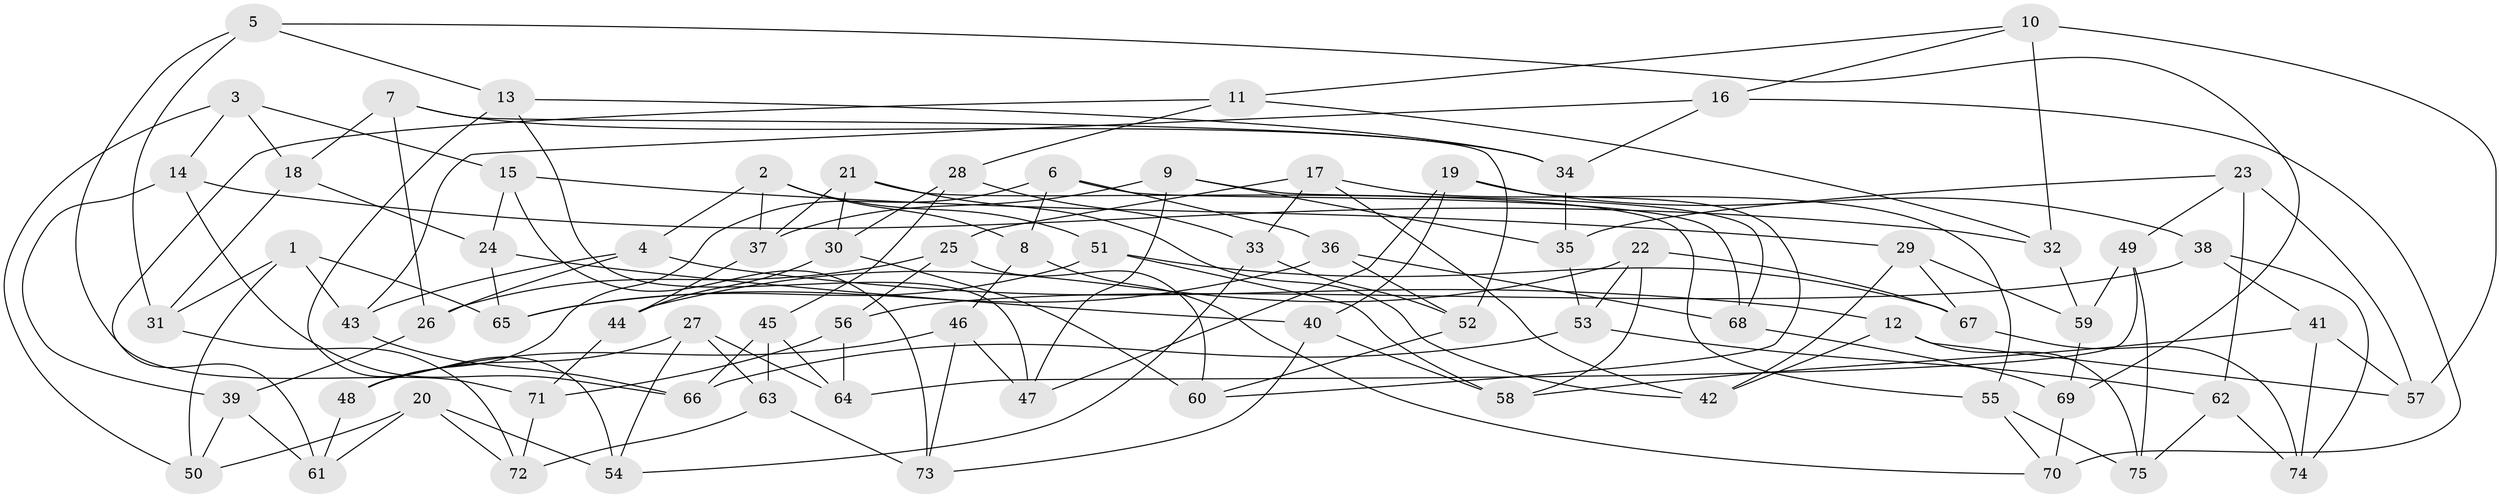 // coarse degree distribution, {4: 0.3111111111111111, 6: 0.5111111111111111, 5: 0.15555555555555556, 3: 0.022222222222222223}
// Generated by graph-tools (version 1.1) at 2025/24/03/03/25 07:24:25]
// undirected, 75 vertices, 150 edges
graph export_dot {
graph [start="1"]
  node [color=gray90,style=filled];
  1;
  2;
  3;
  4;
  5;
  6;
  7;
  8;
  9;
  10;
  11;
  12;
  13;
  14;
  15;
  16;
  17;
  18;
  19;
  20;
  21;
  22;
  23;
  24;
  25;
  26;
  27;
  28;
  29;
  30;
  31;
  32;
  33;
  34;
  35;
  36;
  37;
  38;
  39;
  40;
  41;
  42;
  43;
  44;
  45;
  46;
  47;
  48;
  49;
  50;
  51;
  52;
  53;
  54;
  55;
  56;
  57;
  58;
  59;
  60;
  61;
  62;
  63;
  64;
  65;
  66;
  67;
  68;
  69;
  70;
  71;
  72;
  73;
  74;
  75;
  1 -- 43;
  1 -- 50;
  1 -- 65;
  1 -- 31;
  2 -- 8;
  2 -- 37;
  2 -- 51;
  2 -- 4;
  3 -- 14;
  3 -- 15;
  3 -- 50;
  3 -- 18;
  4 -- 12;
  4 -- 43;
  4 -- 26;
  5 -- 71;
  5 -- 31;
  5 -- 13;
  5 -- 69;
  6 -- 68;
  6 -- 36;
  6 -- 8;
  6 -- 48;
  7 -- 34;
  7 -- 18;
  7 -- 52;
  7 -- 26;
  8 -- 46;
  8 -- 70;
  9 -- 35;
  9 -- 37;
  9 -- 47;
  9 -- 68;
  10 -- 16;
  10 -- 11;
  10 -- 32;
  10 -- 57;
  11 -- 61;
  11 -- 32;
  11 -- 28;
  12 -- 57;
  12 -- 42;
  12 -- 75;
  13 -- 54;
  13 -- 34;
  13 -- 47;
  14 -- 39;
  14 -- 32;
  14 -- 66;
  15 -- 73;
  15 -- 29;
  15 -- 24;
  16 -- 34;
  16 -- 43;
  16 -- 70;
  17 -- 55;
  17 -- 33;
  17 -- 42;
  17 -- 25;
  18 -- 24;
  18 -- 31;
  19 -- 47;
  19 -- 40;
  19 -- 38;
  19 -- 60;
  20 -- 72;
  20 -- 61;
  20 -- 50;
  20 -- 54;
  21 -- 42;
  21 -- 37;
  21 -- 55;
  21 -- 30;
  22 -- 53;
  22 -- 44;
  22 -- 67;
  22 -- 58;
  23 -- 35;
  23 -- 49;
  23 -- 57;
  23 -- 62;
  24 -- 40;
  24 -- 65;
  25 -- 60;
  25 -- 56;
  25 -- 26;
  26 -- 39;
  27 -- 48;
  27 -- 54;
  27 -- 63;
  27 -- 64;
  28 -- 33;
  28 -- 30;
  28 -- 45;
  29 -- 42;
  29 -- 67;
  29 -- 59;
  30 -- 60;
  30 -- 44;
  31 -- 72;
  32 -- 59;
  33 -- 54;
  33 -- 52;
  34 -- 35;
  35 -- 53;
  36 -- 68;
  36 -- 65;
  36 -- 52;
  37 -- 44;
  38 -- 41;
  38 -- 56;
  38 -- 74;
  39 -- 61;
  39 -- 50;
  40 -- 73;
  40 -- 58;
  41 -- 58;
  41 -- 74;
  41 -- 57;
  43 -- 66;
  44 -- 71;
  45 -- 66;
  45 -- 63;
  45 -- 64;
  46 -- 48;
  46 -- 47;
  46 -- 73;
  48 -- 61;
  49 -- 64;
  49 -- 75;
  49 -- 59;
  51 -- 67;
  51 -- 58;
  51 -- 65;
  52 -- 60;
  53 -- 66;
  53 -- 62;
  55 -- 70;
  55 -- 75;
  56 -- 64;
  56 -- 71;
  59 -- 69;
  62 -- 75;
  62 -- 74;
  63 -- 72;
  63 -- 73;
  67 -- 74;
  68 -- 69;
  69 -- 70;
  71 -- 72;
}
